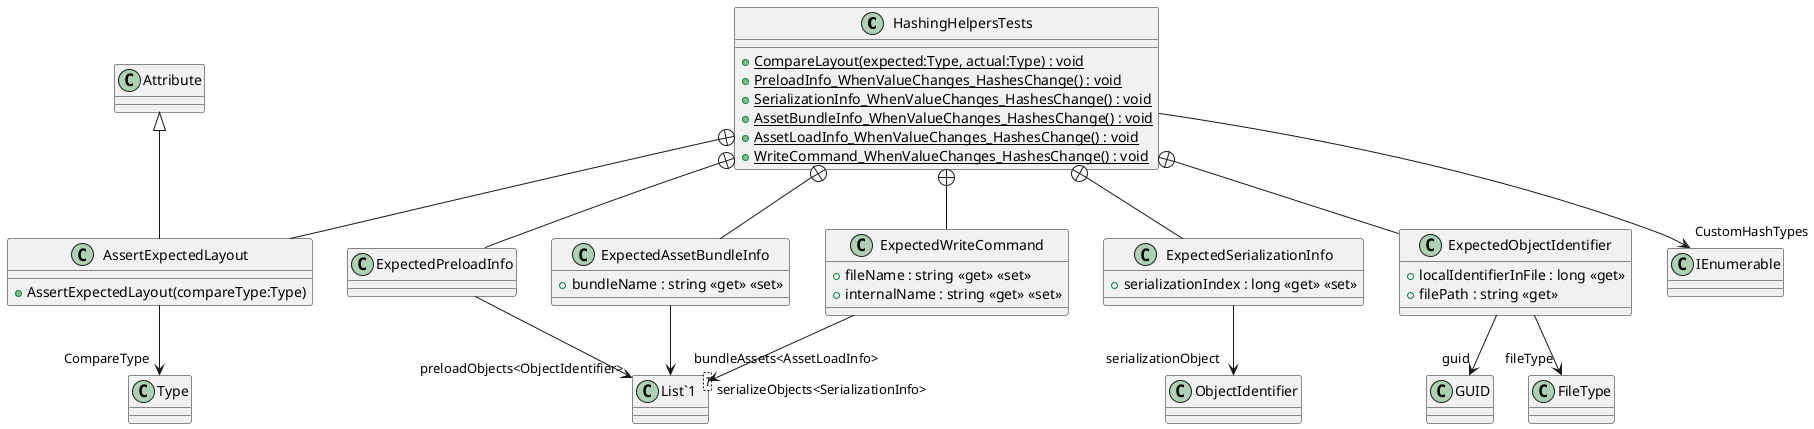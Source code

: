 @startuml
class HashingHelpersTests {
    + {static} CompareLayout(expected:Type, actual:Type) : void
    + {static} PreloadInfo_WhenValueChanges_HashesChange() : void
    + {static} SerializationInfo_WhenValueChanges_HashesChange() : void
    + {static} AssetBundleInfo_WhenValueChanges_HashesChange() : void
    + {static} AssetLoadInfo_WhenValueChanges_HashesChange() : void
    + {static} WriteCommand_WhenValueChanges_HashesChange() : void
}
class AssertExpectedLayout {
    + AssertExpectedLayout(compareType:Type)
}
class ExpectedPreloadInfo {
}
class ExpectedAssetBundleInfo {
    + bundleName : string <<get>> <<set>>
}
class ExpectedWriteCommand {
    + fileName : string <<get>> <<set>>
    + internalName : string <<get>> <<set>>
}
class ExpectedSerializationInfo {
    + serializationIndex : long <<get>> <<set>>
}
class ExpectedObjectIdentifier {
    + localIdentifierInFile : long <<get>>
    + filePath : string <<get>>
}
class "List`1"<T> {
}
HashingHelpersTests --> "CustomHashTypes" IEnumerable
HashingHelpersTests +-- AssertExpectedLayout
Attribute <|-- AssertExpectedLayout
AssertExpectedLayout --> "CompareType" Type
HashingHelpersTests +-- ExpectedPreloadInfo
ExpectedPreloadInfo --> "preloadObjects<ObjectIdentifier>" "List`1"
HashingHelpersTests +-- ExpectedAssetBundleInfo
ExpectedAssetBundleInfo --> "bundleAssets<AssetLoadInfo>" "List`1"
HashingHelpersTests +-- ExpectedWriteCommand
ExpectedWriteCommand --> "serializeObjects<SerializationInfo>" "List`1"
HashingHelpersTests +-- ExpectedSerializationInfo
ExpectedSerializationInfo --> "serializationObject" ObjectIdentifier
HashingHelpersTests +-- ExpectedObjectIdentifier
ExpectedObjectIdentifier --> "guid" GUID
ExpectedObjectIdentifier --> "fileType" FileType
@enduml
